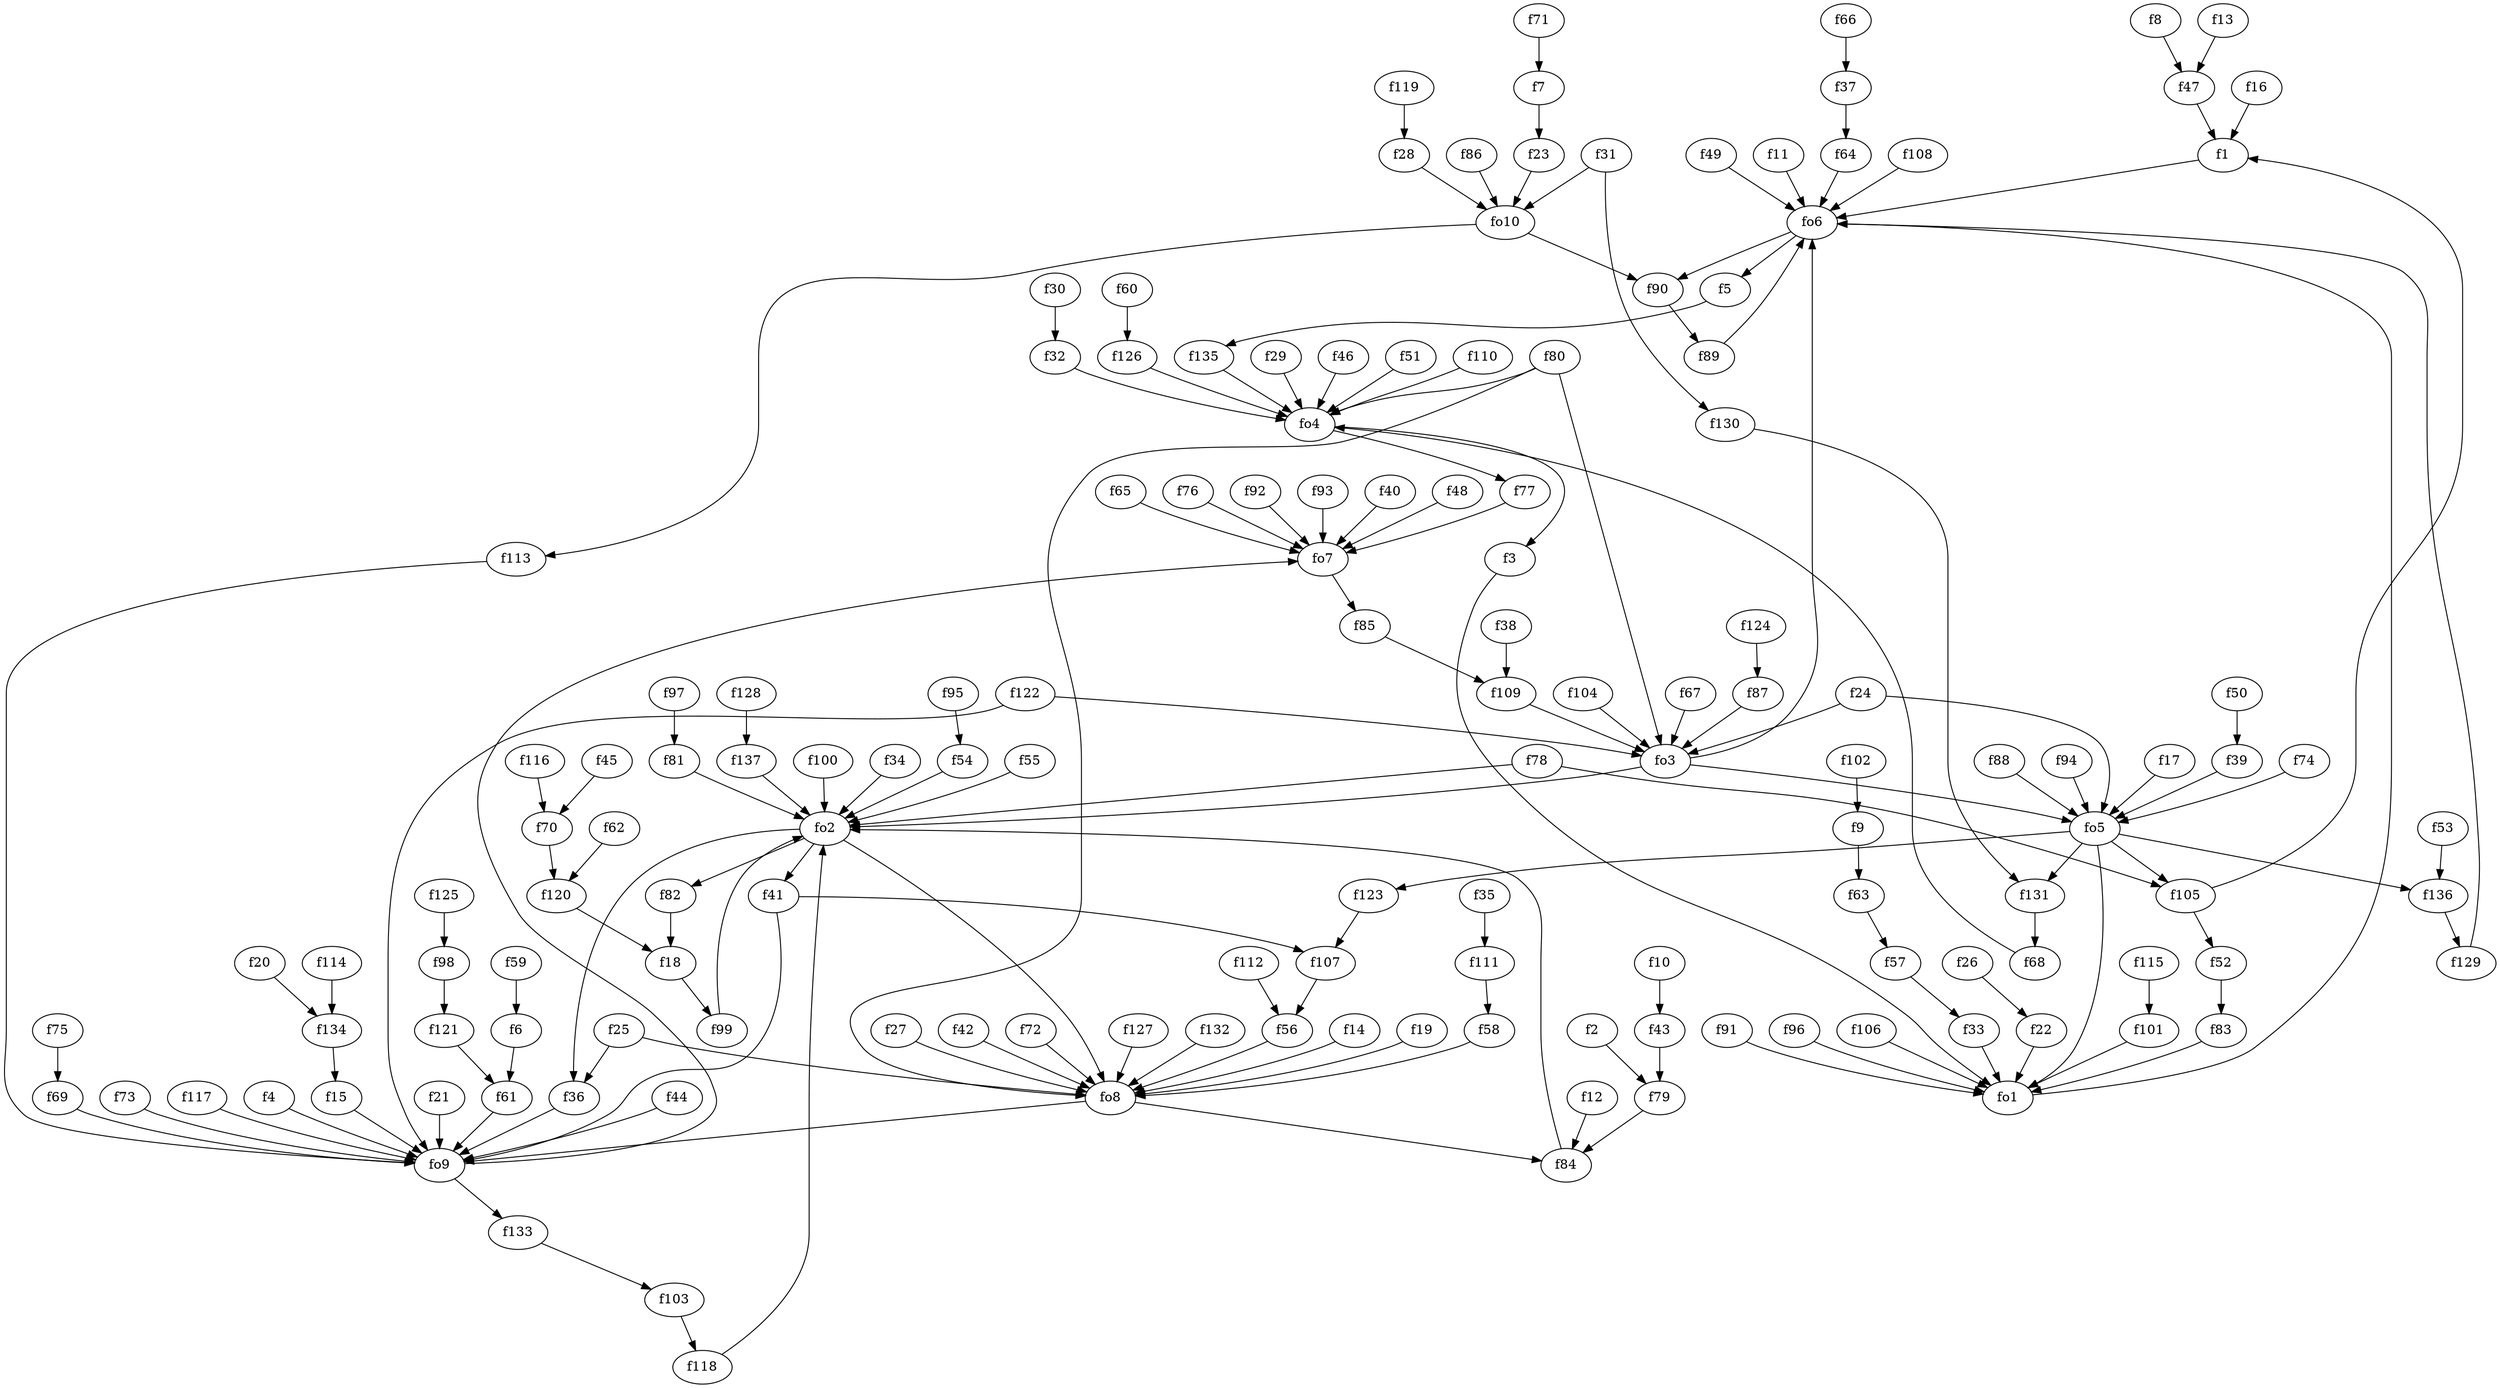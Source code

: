 strict digraph  {
f1;
f2;
f3;
f4;
f5;
f6;
f7;
f8;
f9;
f10;
f11;
f12;
f13;
f14;
f15;
f16;
f17;
f18;
f19;
f20;
f21;
f22;
f23;
f24;
f25;
f26;
f27;
f28;
f29;
f30;
f31;
f32;
f33;
f34;
f35;
f36;
f37;
f38;
f39;
f40;
f41;
f42;
f43;
f44;
f45;
f46;
f47;
f48;
f49;
f50;
f51;
f52;
f53;
f54;
f55;
f56;
f57;
f58;
f59;
f60;
f61;
f62;
f63;
f64;
f65;
f66;
f67;
f68;
f69;
f70;
f71;
f72;
f73;
f74;
f75;
f76;
f77;
f78;
f79;
f80;
f81;
f82;
f83;
f84;
f85;
f86;
f87;
f88;
f89;
f90;
f91;
f92;
f93;
f94;
f95;
f96;
f97;
f98;
f99;
f100;
f101;
f102;
f103;
f104;
f105;
f106;
f107;
f108;
f109;
f110;
f111;
f112;
f113;
f114;
f115;
f116;
f117;
f118;
f119;
f120;
f121;
f122;
f123;
f124;
f125;
f126;
f127;
f128;
f129;
f130;
f131;
f132;
f133;
f134;
f135;
f136;
f137;
fo1;
fo2;
fo3;
fo4;
fo5;
fo6;
fo7;
fo8;
fo9;
fo10;
f1 -> fo6  [weight=2];
f2 -> f79  [weight=2];
f3 -> fo1  [weight=2];
f4 -> fo9  [weight=2];
f5 -> f135  [weight=2];
f6 -> f61  [weight=2];
f7 -> f23  [weight=2];
f8 -> f47  [weight=2];
f9 -> f63  [weight=2];
f10 -> f43  [weight=2];
f11 -> fo6  [weight=2];
f12 -> f84  [weight=2];
f13 -> f47  [weight=2];
f14 -> fo8  [weight=2];
f15 -> fo9  [weight=2];
f16 -> f1  [weight=2];
f17 -> fo5  [weight=2];
f18 -> f99  [weight=2];
f19 -> fo8  [weight=2];
f20 -> f134  [weight=2];
f21 -> fo9  [weight=2];
f22 -> fo1  [weight=2];
f23 -> fo10  [weight=2];
f24 -> fo3  [weight=2];
f24 -> fo5  [weight=2];
f25 -> f36  [weight=2];
f25 -> fo8  [weight=2];
f26 -> f22  [weight=2];
f27 -> fo8  [weight=2];
f28 -> fo10  [weight=2];
f29 -> fo4  [weight=2];
f30 -> f32  [weight=2];
f31 -> fo10  [weight=2];
f31 -> f130  [weight=2];
f32 -> fo4  [weight=2];
f33 -> fo1  [weight=2];
f34 -> fo2  [weight=2];
f35 -> f111  [weight=2];
f36 -> fo9  [weight=2];
f37 -> f64  [weight=2];
f38 -> f109  [weight=2];
f39 -> fo5  [weight=2];
f40 -> fo7  [weight=2];
f41 -> f107  [weight=2];
f41 -> fo9  [weight=2];
f42 -> fo8  [weight=2];
f43 -> f79  [weight=2];
f44 -> fo9  [weight=2];
f45 -> f70  [weight=2];
f46 -> fo4  [weight=2];
f47 -> f1  [weight=2];
f48 -> fo7  [weight=2];
f49 -> fo6  [weight=2];
f50 -> f39  [weight=2];
f51 -> fo4  [weight=2];
f52 -> f83  [weight=2];
f53 -> f136  [weight=2];
f54 -> fo2  [weight=2];
f55 -> fo2  [weight=2];
f56 -> fo8  [weight=2];
f57 -> f33  [weight=2];
f58 -> fo8  [weight=2];
f59 -> f6  [weight=2];
f60 -> f126  [weight=2];
f61 -> fo9  [weight=2];
f62 -> f120  [weight=2];
f63 -> f57  [weight=2];
f64 -> fo6  [weight=2];
f65 -> fo7  [weight=2];
f66 -> f37  [weight=2];
f67 -> fo3  [weight=2];
f68 -> fo4  [weight=2];
f69 -> fo9  [weight=2];
f70 -> f120  [weight=2];
f71 -> f7  [weight=2];
f72 -> fo8  [weight=2];
f73 -> fo9  [weight=2];
f74 -> fo5  [weight=2];
f75 -> f69  [weight=2];
f76 -> fo7  [weight=2];
f77 -> fo7  [weight=2];
f78 -> fo2  [weight=2];
f78 -> f105  [weight=2];
f79 -> f84  [weight=2];
f80 -> fo4  [weight=2];
f80 -> fo8  [weight=2];
f80 -> fo3  [weight=2];
f81 -> fo2  [weight=2];
f82 -> f18  [weight=2];
f83 -> fo1  [weight=2];
f84 -> fo2  [weight=2];
f85 -> f109  [weight=2];
f86 -> fo10  [weight=2];
f87 -> fo3  [weight=2];
f88 -> fo5  [weight=2];
f89 -> fo6  [weight=2];
f90 -> f89  [weight=2];
f91 -> fo1  [weight=2];
f92 -> fo7  [weight=2];
f93 -> fo7  [weight=2];
f94 -> fo5  [weight=2];
f95 -> f54  [weight=2];
f96 -> fo1  [weight=2];
f97 -> f81  [weight=2];
f98 -> f121  [weight=2];
f99 -> fo2  [weight=2];
f100 -> fo2  [weight=2];
f101 -> fo1  [weight=2];
f102 -> f9  [weight=2];
f103 -> f118  [weight=2];
f104 -> fo3  [weight=2];
f105 -> f1  [weight=2];
f105 -> f52  [weight=2];
f106 -> fo1  [weight=2];
f107 -> f56  [weight=2];
f108 -> fo6  [weight=2];
f109 -> fo3  [weight=2];
f110 -> fo4  [weight=2];
f111 -> f58  [weight=2];
f112 -> f56  [weight=2];
f113 -> fo9  [weight=2];
f114 -> f134  [weight=2];
f115 -> f101  [weight=2];
f116 -> f70  [weight=2];
f117 -> fo9  [weight=2];
f118 -> fo2  [weight=2];
f119 -> f28  [weight=2];
f120 -> f18  [weight=2];
f121 -> f61  [weight=2];
f122 -> fo3  [weight=2];
f122 -> fo9  [weight=2];
f123 -> f107  [weight=2];
f124 -> f87  [weight=2];
f125 -> f98  [weight=2];
f126 -> fo4  [weight=2];
f127 -> fo8  [weight=2];
f128 -> f137  [weight=2];
f129 -> fo6  [weight=2];
f130 -> f131  [weight=2];
f131 -> f68  [weight=2];
f132 -> fo8  [weight=2];
f133 -> f103  [weight=2];
f134 -> f15  [weight=2];
f135 -> fo4  [weight=2];
f136 -> f129  [weight=2];
f137 -> fo2  [weight=2];
fo1 -> fo6  [weight=2];
fo2 -> f36  [weight=2];
fo2 -> fo8  [weight=2];
fo2 -> f41  [weight=2];
fo2 -> f82  [weight=2];
fo3 -> fo6  [weight=2];
fo3 -> fo5  [weight=2];
fo3 -> fo2  [weight=2];
fo4 -> f77  [weight=2];
fo4 -> f3  [weight=2];
fo5 -> f105  [weight=2];
fo5 -> fo1  [weight=2];
fo5 -> f136  [weight=2];
fo5 -> f123  [weight=2];
fo5 -> f131  [weight=2];
fo6 -> f5  [weight=2];
fo6 -> f90  [weight=2];
fo7 -> f85  [weight=2];
fo8 -> f84  [weight=2];
fo8 -> fo9  [weight=2];
fo9 -> f133  [weight=2];
fo9 -> fo7  [weight=2];
fo10 -> f113  [weight=2];
fo10 -> f90  [weight=2];
}
